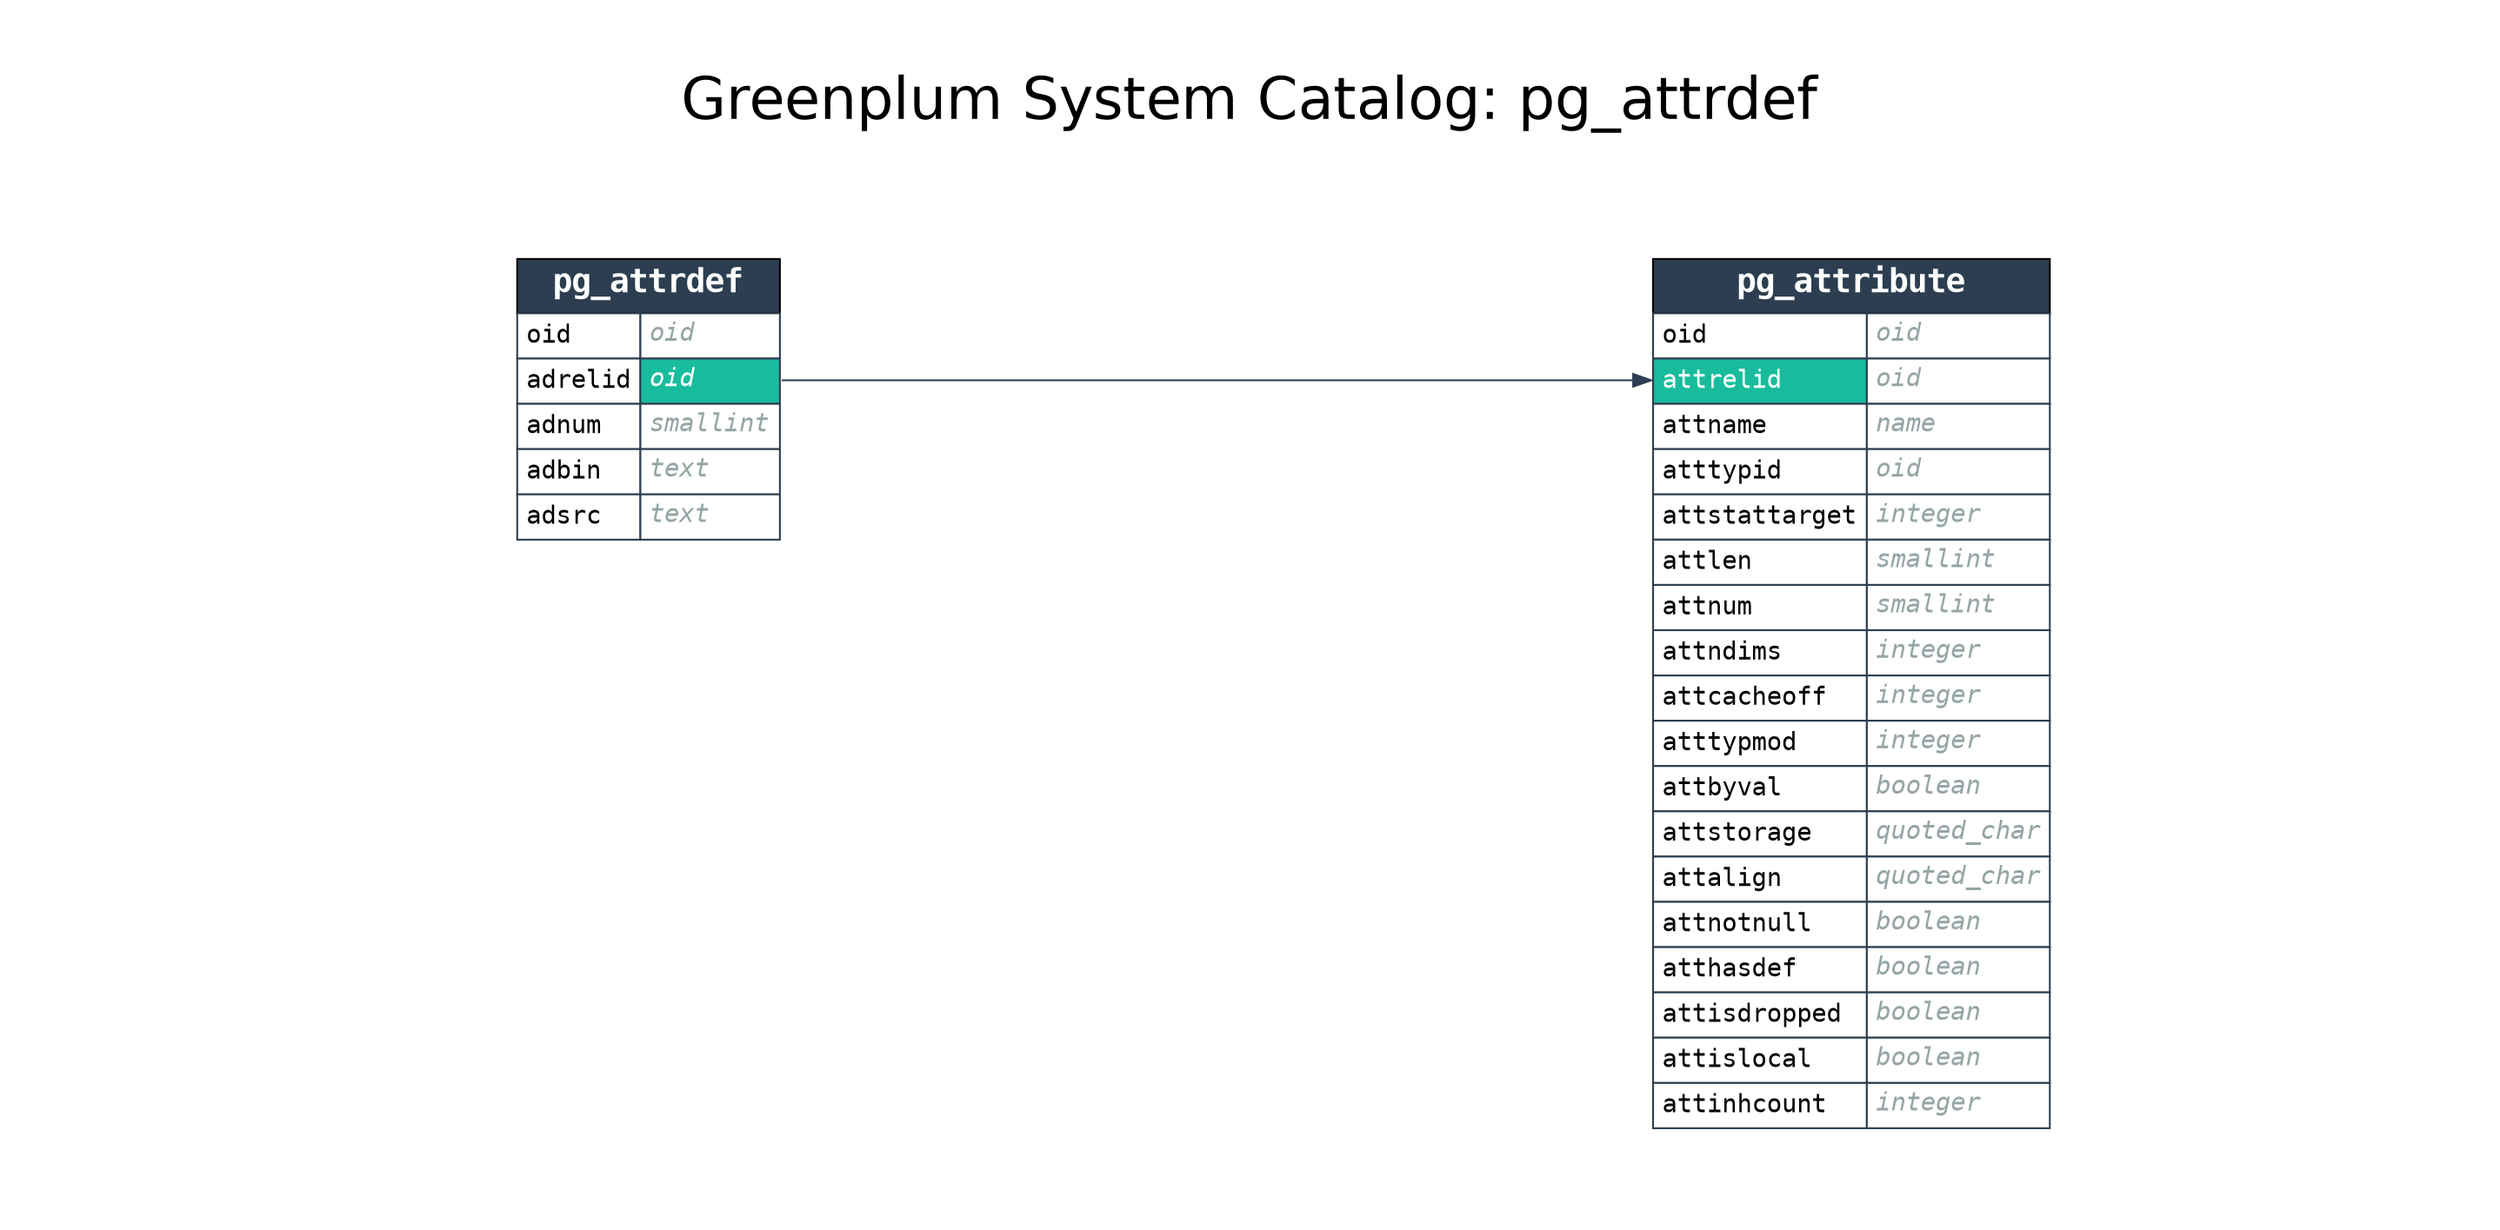 digraph GPDB {

    label="Greenplum System Catalog: pg_attrdef";
    labelloc="t";
    fontname="Helvetica"
    fontsize=32
    

    pad=0.5;
    nodesep=0.5;
    ranksep=0.5;
    rankdir=LR;
    node [shape = "plaintext"];

    
    subgraph cluster_from {
        rankdir=TB
        style=invis;

        
    }
    
    subgraph cluster_selected {
        rankdir=TB
        style=invis;

        
            pg_attrdef [label = <<FONT FACE="monospace"><TABLE BORDER="0" CELLBORDER="1" CELLSPACING="0" CELLPADDING="4">
<TR><TD BGCOLOR="#2c3e50" ALIGN="CENTER" COLSPAN="2"><FONT COLOR="#FFFFFF" POINT-SIZE="18"><B>pg_attrdef</B></FONT></TD></TR>

<TR>
<TD COLOR="#2c3e50" BGCOLOR="#FFFFFF" ALIGN="LEFT" PORT="oid_in"><FONT COLOR="#000000">oid</FONT></TD>
<TD COLOR="#2c3e50" BGCOLOR="#FFFFFF" ALIGN="LEFT" PORT="oid_out"><FONT COLOR="#95a5a6"><I>oid</I></FONT></TD>
</TR>

<TR>
<TD COLOR="#2c3e50" BGCOLOR="#FFFFFF" ALIGN="LEFT" PORT="adrelid_in"><FONT COLOR="#000000">adrelid</FONT></TD>
<TD COLOR="#2c3e50" BGCOLOR="#18bc9c" ALIGN="LEFT" PORT="adrelid_out"><FONT COLOR="#FFFFFF"><I>oid</I></FONT></TD>
</TR>

<TR>
<TD COLOR="#2c3e50" BGCOLOR="#FFFFFF" ALIGN="LEFT" PORT="adnum_in"><FONT COLOR="#000000">adnum</FONT></TD>
<TD COLOR="#2c3e50" BGCOLOR="#FFFFFF" ALIGN="LEFT" PORT="adnum_out"><FONT COLOR="#95a5a6"><I>smallint</I></FONT></TD>
</TR>

<TR>
<TD COLOR="#2c3e50" BGCOLOR="#FFFFFF" ALIGN="LEFT" PORT="adbin_in"><FONT COLOR="#000000">adbin</FONT></TD>
<TD COLOR="#2c3e50" BGCOLOR="#FFFFFF" ALIGN="LEFT" PORT="adbin_out"><FONT COLOR="#95a5a6"><I>text</I></FONT></TD>
</TR>

<TR>
<TD COLOR="#2c3e50" BGCOLOR="#FFFFFF" ALIGN="LEFT" PORT="adsrc_in"><FONT COLOR="#000000">adsrc</FONT></TD>
<TD COLOR="#2c3e50" BGCOLOR="#FFFFFF" ALIGN="LEFT" PORT="adsrc_out"><FONT COLOR="#95a5a6"><I>text</I></FONT></TD>
</TR>

</TABLE></FONT>> name = "pg_attrdef" URL = "pg_attrdef.svg"];
        
    }
    
    subgraph cluster_to {
        rankdir=TB
        style=invis;

        
            pg_attribute [label = <<FONT FACE="monospace"><TABLE BORDER="0" CELLBORDER="1" CELLSPACING="0" CELLPADDING="4">
<TR><TD BGCOLOR="#2c3e50" ALIGN="CENTER" COLSPAN="2"><FONT COLOR="#FFFFFF" POINT-SIZE="18"><B>pg_attribute</B></FONT></TD></TR>

<TR>
<TD COLOR="#2c3e50" BGCOLOR="#FFFFFF" ALIGN="LEFT" PORT="oid_in"><FONT COLOR="#000000">oid</FONT></TD>
<TD COLOR="#2c3e50" BGCOLOR="#FFFFFF" ALIGN="LEFT" PORT="oid_out"><FONT COLOR="#95a5a6"><I>oid</I></FONT></TD>
</TR>

<TR>
<TD COLOR="#2c3e50" BGCOLOR="#18bc9c" ALIGN="LEFT" PORT="attrelid_in"><FONT COLOR="#FFFFFF">attrelid</FONT></TD>
<TD COLOR="#2c3e50" BGCOLOR="#FFFFFF" ALIGN="LEFT" PORT="attrelid_out"><FONT COLOR="#95a5a6"><I>oid</I></FONT></TD>
</TR>

<TR>
<TD COLOR="#2c3e50" BGCOLOR="#FFFFFF" ALIGN="LEFT" PORT="attname_in"><FONT COLOR="#000000">attname</FONT></TD>
<TD COLOR="#2c3e50" BGCOLOR="#FFFFFF" ALIGN="LEFT" PORT="attname_out"><FONT COLOR="#95a5a6"><I>name</I></FONT></TD>
</TR>

<TR>
<TD COLOR="#2c3e50" BGCOLOR="#FFFFFF" ALIGN="LEFT" PORT="atttypid_in"><FONT COLOR="#000000">atttypid</FONT></TD>
<TD COLOR="#2c3e50" BGCOLOR="#FFFFFF" ALIGN="LEFT" PORT="atttypid_out"><FONT COLOR="#95a5a6"><I>oid</I></FONT></TD>
</TR>

<TR>
<TD COLOR="#2c3e50" BGCOLOR="#FFFFFF" ALIGN="LEFT" PORT="attstattarget_in"><FONT COLOR="#000000">attstattarget</FONT></TD>
<TD COLOR="#2c3e50" BGCOLOR="#FFFFFF" ALIGN="LEFT" PORT="attstattarget_out"><FONT COLOR="#95a5a6"><I>integer</I></FONT></TD>
</TR>

<TR>
<TD COLOR="#2c3e50" BGCOLOR="#FFFFFF" ALIGN="LEFT" PORT="attlen_in"><FONT COLOR="#000000">attlen</FONT></TD>
<TD COLOR="#2c3e50" BGCOLOR="#FFFFFF" ALIGN="LEFT" PORT="attlen_out"><FONT COLOR="#95a5a6"><I>smallint</I></FONT></TD>
</TR>

<TR>
<TD COLOR="#2c3e50" BGCOLOR="#FFFFFF" ALIGN="LEFT" PORT="attnum_in"><FONT COLOR="#000000">attnum</FONT></TD>
<TD COLOR="#2c3e50" BGCOLOR="#FFFFFF" ALIGN="LEFT" PORT="attnum_out"><FONT COLOR="#95a5a6"><I>smallint</I></FONT></TD>
</TR>

<TR>
<TD COLOR="#2c3e50" BGCOLOR="#FFFFFF" ALIGN="LEFT" PORT="attndims_in"><FONT COLOR="#000000">attndims</FONT></TD>
<TD COLOR="#2c3e50" BGCOLOR="#FFFFFF" ALIGN="LEFT" PORT="attndims_out"><FONT COLOR="#95a5a6"><I>integer</I></FONT></TD>
</TR>

<TR>
<TD COLOR="#2c3e50" BGCOLOR="#FFFFFF" ALIGN="LEFT" PORT="attcacheoff_in"><FONT COLOR="#000000">attcacheoff</FONT></TD>
<TD COLOR="#2c3e50" BGCOLOR="#FFFFFF" ALIGN="LEFT" PORT="attcacheoff_out"><FONT COLOR="#95a5a6"><I>integer</I></FONT></TD>
</TR>

<TR>
<TD COLOR="#2c3e50" BGCOLOR="#FFFFFF" ALIGN="LEFT" PORT="atttypmod_in"><FONT COLOR="#000000">atttypmod</FONT></TD>
<TD COLOR="#2c3e50" BGCOLOR="#FFFFFF" ALIGN="LEFT" PORT="atttypmod_out"><FONT COLOR="#95a5a6"><I>integer</I></FONT></TD>
</TR>

<TR>
<TD COLOR="#2c3e50" BGCOLOR="#FFFFFF" ALIGN="LEFT" PORT="attbyval_in"><FONT COLOR="#000000">attbyval</FONT></TD>
<TD COLOR="#2c3e50" BGCOLOR="#FFFFFF" ALIGN="LEFT" PORT="attbyval_out"><FONT COLOR="#95a5a6"><I>boolean</I></FONT></TD>
</TR>

<TR>
<TD COLOR="#2c3e50" BGCOLOR="#FFFFFF" ALIGN="LEFT" PORT="attstorage_in"><FONT COLOR="#000000">attstorage</FONT></TD>
<TD COLOR="#2c3e50" BGCOLOR="#FFFFFF" ALIGN="LEFT" PORT="attstorage_out"><FONT COLOR="#95a5a6"><I>quoted_char</I></FONT></TD>
</TR>

<TR>
<TD COLOR="#2c3e50" BGCOLOR="#FFFFFF" ALIGN="LEFT" PORT="attalign_in"><FONT COLOR="#000000">attalign</FONT></TD>
<TD COLOR="#2c3e50" BGCOLOR="#FFFFFF" ALIGN="LEFT" PORT="attalign_out"><FONT COLOR="#95a5a6"><I>quoted_char</I></FONT></TD>
</TR>

<TR>
<TD COLOR="#2c3e50" BGCOLOR="#FFFFFF" ALIGN="LEFT" PORT="attnotnull_in"><FONT COLOR="#000000">attnotnull</FONT></TD>
<TD COLOR="#2c3e50" BGCOLOR="#FFFFFF" ALIGN="LEFT" PORT="attnotnull_out"><FONT COLOR="#95a5a6"><I>boolean</I></FONT></TD>
</TR>

<TR>
<TD COLOR="#2c3e50" BGCOLOR="#FFFFFF" ALIGN="LEFT" PORT="atthasdef_in"><FONT COLOR="#000000">atthasdef</FONT></TD>
<TD COLOR="#2c3e50" BGCOLOR="#FFFFFF" ALIGN="LEFT" PORT="atthasdef_out"><FONT COLOR="#95a5a6"><I>boolean</I></FONT></TD>
</TR>

<TR>
<TD COLOR="#2c3e50" BGCOLOR="#FFFFFF" ALIGN="LEFT" PORT="attisdropped_in"><FONT COLOR="#000000">attisdropped</FONT></TD>
<TD COLOR="#2c3e50" BGCOLOR="#FFFFFF" ALIGN="LEFT" PORT="attisdropped_out"><FONT COLOR="#95a5a6"><I>boolean</I></FONT></TD>
</TR>

<TR>
<TD COLOR="#2c3e50" BGCOLOR="#FFFFFF" ALIGN="LEFT" PORT="attislocal_in"><FONT COLOR="#000000">attislocal</FONT></TD>
<TD COLOR="#2c3e50" BGCOLOR="#FFFFFF" ALIGN="LEFT" PORT="attislocal_out"><FONT COLOR="#95a5a6"><I>boolean</I></FONT></TD>
</TR>

<TR>
<TD COLOR="#2c3e50" BGCOLOR="#FFFFFF" ALIGN="LEFT" PORT="attinhcount_in"><FONT COLOR="#000000">attinhcount</FONT></TD>
<TD COLOR="#2c3e50" BGCOLOR="#FFFFFF" ALIGN="LEFT" PORT="attinhcount_out"><FONT COLOR="#95a5a6"><I>integer</I></FONT></TD>
</TR>

</TABLE></FONT>> name = "pg_attribute" URL = "pg_attribute.svg"];
        
    }
    

    
        pg_attrdef:adrelid_out -> pg_attribute:attrelid_in [penwidth = 1 color = "#2c3e50"];
    

}